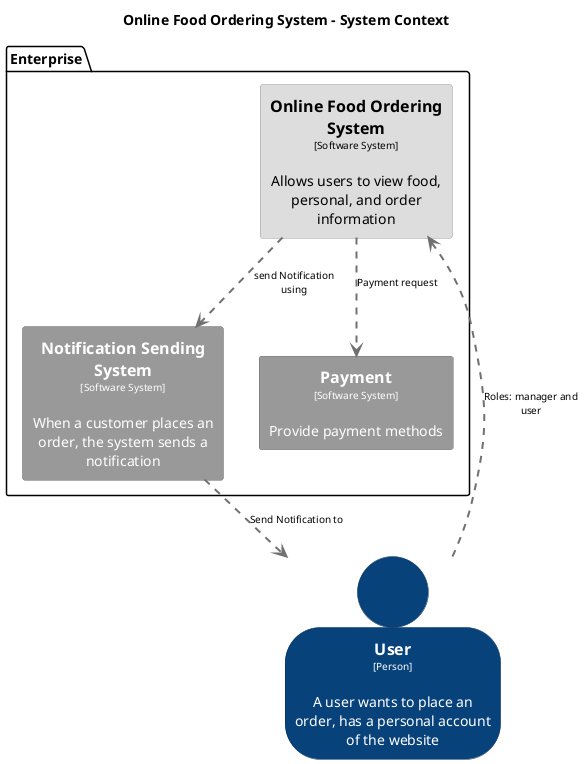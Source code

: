 @startuml(id=OnlineFoodOderingSystemContext)
title Online Food Ordering System - System Context

skinparam {
  shadowing false
  arrowFontSize 10
  defaultTextAlignment center
  wrapWidth 200
  maxMessageSize 100
}
hide stereotype
top to bottom direction
skinparam person<<1>> {
  BackgroundColor #08427b
  FontColor #ffffff
  BorderColor #052e56
}
skinparam rectangle<<2>> {
  BackgroundColor #999999
  FontColor #ffffff
  BorderColor #6b6b6b
}
skinparam rectangle<<3>> {
  BackgroundColor #999999
  FontColor #ffffff
  BorderColor #6b6b6b
}
skinparam rectangle<<4>> {
  BackgroundColor #dddddd
  FontColor #000000
  BorderColor #9a9a9a
}
person "==User\n<size:10>[Person]</size>\n\nA user wants to place an order, has a personal account of the website" <<1>> as 1
package "Enterprise" {
  rectangle "==Notification Sending System\n<size:10>[Software System]</size>\n\nWhen a customer places an order, the system sends a notification" <<3>> as 3
  rectangle "==Online Food Ordering System\n<size:10>[Software System]</size>\n\nAllows users to view food, personal, and order information" <<4>> as 4
  rectangle "==Payment\n<size:10>[Software System]</size>\n\nProvide payment methods" <<2>> as 2
}
3 .[#707070,thickness=2].> 1 : "Send Notification to"
4 .[#707070,thickness=2].> 3 : "send Notification using"
4 .[#707070,thickness=2].> 2 : "Payment request"
1 .[#707070,thickness=2].> 4 : "Roles: manager and user"
@enduml